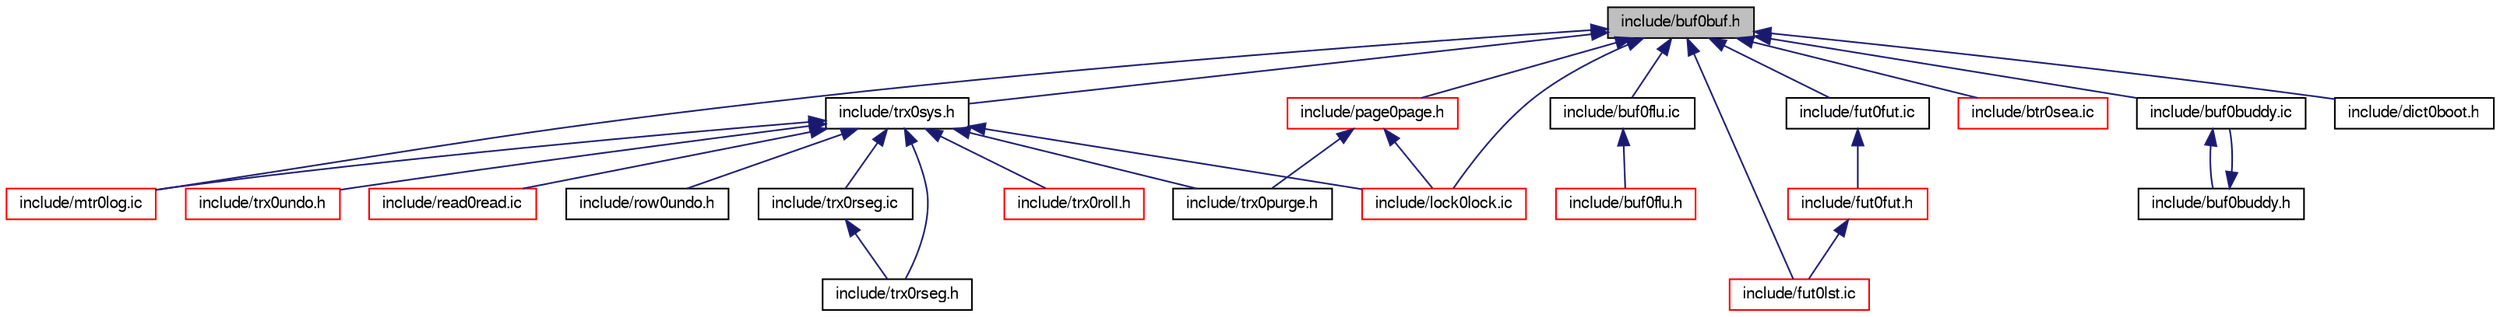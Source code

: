 digraph "include/buf0buf.h"
{
  bgcolor="transparent";
  edge [fontname="FreeSans",fontsize="10",labelfontname="FreeSans",labelfontsize="10"];
  node [fontname="FreeSans",fontsize="10",shape=record];
  Node1 [label="include/buf0buf.h",height=0.2,width=0.4,color="black", fillcolor="grey75", style="filled" fontcolor="black"];
  Node1 -> Node2 [dir="back",color="midnightblue",fontsize="10",style="solid",fontname="FreeSans"];
  Node2 [label="include/trx0sys.h",height=0.2,width=0.4,color="black",URL="$trx0sys_8h.html"];
  Node2 -> Node3 [dir="back",color="midnightblue",fontsize="10",style="solid",fontname="FreeSans"];
  Node3 [label="include/trx0roll.h",height=0.2,width=0.4,color="red",URL="$trx0roll_8h.html"];
  Node2 -> Node4 [dir="back",color="midnightblue",fontsize="10",style="solid",fontname="FreeSans"];
  Node4 [label="include/mtr0log.ic",height=0.2,width=0.4,color="red",URL="$mtr0log_8ic.html"];
  Node2 -> Node5 [dir="back",color="midnightblue",fontsize="10",style="solid",fontname="FreeSans"];
  Node5 [label="include/trx0undo.h",height=0.2,width=0.4,color="red",URL="$trx0undo_8h.html"];
  Node2 -> Node6 [dir="back",color="midnightblue",fontsize="10",style="solid",fontname="FreeSans"];
  Node6 [label="include/lock0lock.ic",height=0.2,width=0.4,color="red",URL="$lock0lock_8ic.html"];
  Node2 -> Node7 [dir="back",color="midnightblue",fontsize="10",style="solid",fontname="FreeSans"];
  Node7 [label="include/read0read.ic",height=0.2,width=0.4,color="red",URL="$read0read_8ic.html"];
  Node2 -> Node8 [dir="back",color="midnightblue",fontsize="10",style="solid",fontname="FreeSans"];
  Node8 [label="include/row0undo.h",height=0.2,width=0.4,color="black",URL="$row0undo_8h.html"];
  Node2 -> Node9 [dir="back",color="midnightblue",fontsize="10",style="solid",fontname="FreeSans"];
  Node9 [label="include/trx0purge.h",height=0.2,width=0.4,color="black",URL="$trx0purge_8h.html"];
  Node2 -> Node10 [dir="back",color="midnightblue",fontsize="10",style="solid",fontname="FreeSans"];
  Node10 [label="include/trx0rseg.h",height=0.2,width=0.4,color="black",URL="$trx0rseg_8h.html"];
  Node2 -> Node11 [dir="back",color="midnightblue",fontsize="10",style="solid",fontname="FreeSans"];
  Node11 [label="include/trx0rseg.ic",height=0.2,width=0.4,color="black",URL="$trx0rseg_8ic.html"];
  Node11 -> Node10 [dir="back",color="midnightblue",fontsize="10",style="solid",fontname="FreeSans"];
  Node1 -> Node12 [dir="back",color="midnightblue",fontsize="10",style="solid",fontname="FreeSans"];
  Node12 [label="include/buf0flu.ic",height=0.2,width=0.4,color="black",URL="$buf0flu_8ic.html"];
  Node12 -> Node13 [dir="back",color="midnightblue",fontsize="10",style="solid",fontname="FreeSans"];
  Node13 [label="include/buf0flu.h",height=0.2,width=0.4,color="red",URL="$buf0flu_8h.html"];
  Node1 -> Node14 [dir="back",color="midnightblue",fontsize="10",style="solid",fontname="FreeSans"];
  Node14 [label="include/fut0fut.ic",height=0.2,width=0.4,color="black",URL="$fut0fut_8ic.html"];
  Node14 -> Node15 [dir="back",color="midnightblue",fontsize="10",style="solid",fontname="FreeSans"];
  Node15 [label="include/fut0fut.h",height=0.2,width=0.4,color="red",URL="$fut0fut_8h.html"];
  Node15 -> Node16 [dir="back",color="midnightblue",fontsize="10",style="solid",fontname="FreeSans"];
  Node16 [label="include/fut0lst.ic",height=0.2,width=0.4,color="red",URL="$fut0lst_8ic.html"];
  Node1 -> Node4 [dir="back",color="midnightblue",fontsize="10",style="solid",fontname="FreeSans"];
  Node1 -> Node16 [dir="back",color="midnightblue",fontsize="10",style="solid",fontname="FreeSans"];
  Node1 -> Node17 [dir="back",color="midnightblue",fontsize="10",style="solid",fontname="FreeSans"];
  Node17 [label="include/page0page.h",height=0.2,width=0.4,color="red",URL="$page0page_8h.html"];
  Node17 -> Node6 [dir="back",color="midnightblue",fontsize="10",style="solid",fontname="FreeSans"];
  Node17 -> Node9 [dir="back",color="midnightblue",fontsize="10",style="solid",fontname="FreeSans"];
  Node1 -> Node18 [dir="back",color="midnightblue",fontsize="10",style="solid",fontname="FreeSans"];
  Node18 [label="include/btr0sea.ic",height=0.2,width=0.4,color="red",URL="$btr0sea_8ic.html"];
  Node1 -> Node19 [dir="back",color="midnightblue",fontsize="10",style="solid",fontname="FreeSans"];
  Node19 [label="include/buf0buddy.ic",height=0.2,width=0.4,color="black",URL="$buf0buddy_8ic.html"];
  Node19 -> Node20 [dir="back",color="midnightblue",fontsize="10",style="solid",fontname="FreeSans"];
  Node20 [label="include/buf0buddy.h",height=0.2,width=0.4,color="black",URL="$buf0buddy_8h.html"];
  Node20 -> Node19 [dir="back",color="midnightblue",fontsize="10",style="solid",fontname="FreeSans"];
  Node1 -> Node21 [dir="back",color="midnightblue",fontsize="10",style="solid",fontname="FreeSans"];
  Node21 [label="include/dict0boot.h",height=0.2,width=0.4,color="black",URL="$dict0boot_8h.html"];
  Node1 -> Node6 [dir="back",color="midnightblue",fontsize="10",style="solid",fontname="FreeSans"];
}
